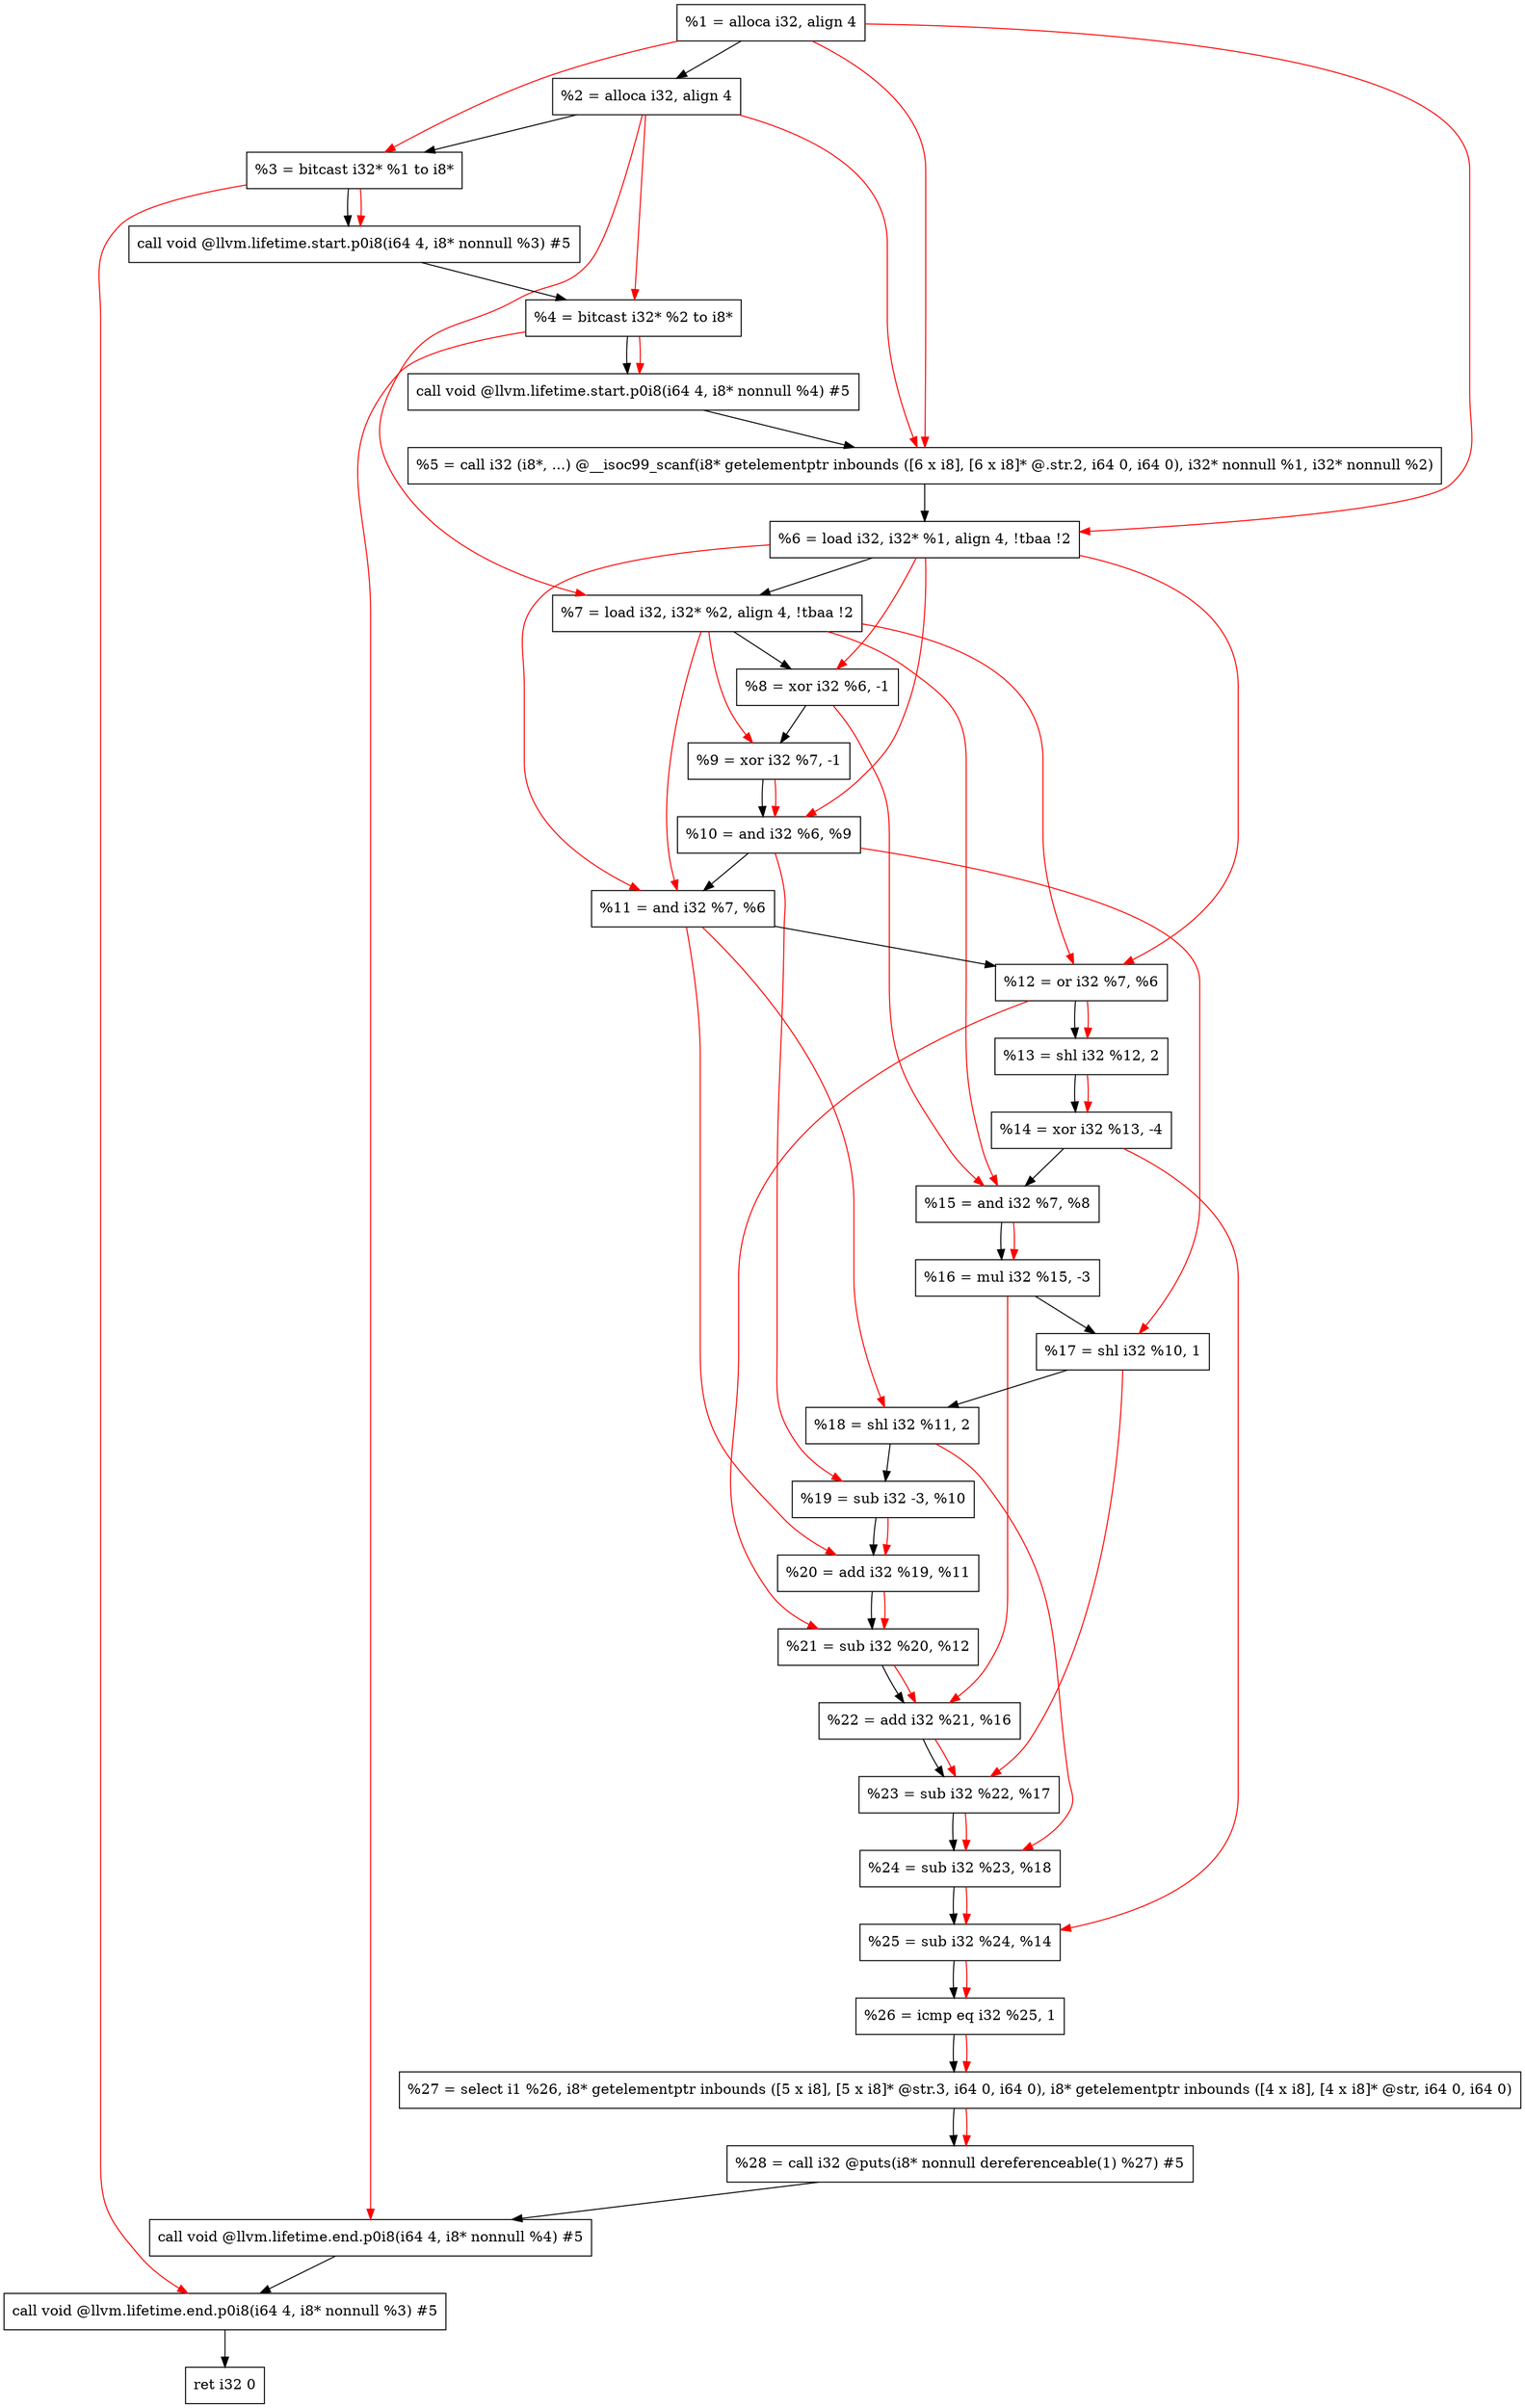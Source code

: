 digraph "DFG for'main' function" {
	Node0x1704a08[shape=record, label="  %1 = alloca i32, align 4"];
	Node0x1704a88[shape=record, label="  %2 = alloca i32, align 4"];
	Node0x1704b18[shape=record, label="  %3 = bitcast i32* %1 to i8*"];
	Node0x1704f78[shape=record, label="  call void @llvm.lifetime.start.p0i8(i64 4, i8* nonnull %3) #5"];
	Node0x1705058[shape=record, label="  %4 = bitcast i32* %2 to i8*"];
	Node0x1705178[shape=record, label="  call void @llvm.lifetime.start.p0i8(i64 4, i8* nonnull %4) #5"];
	Node0x17053b0[shape=record, label="  %5 = call i32 (i8*, ...) @__isoc99_scanf(i8* getelementptr inbounds ([6 x i8], [6 x i8]* @.str.2, i64 0, i64 0), i32* nonnull %1, i32* nonnull %2)"];
	Node0x1705468[shape=record, label="  %6 = load i32, i32* %1, align 4, !tbaa !2"];
	Node0x17063d8[shape=record, label="  %7 = load i32, i32* %2, align 4, !tbaa !2"];
	Node0x1706a60[shape=record, label="  %8 = xor i32 %6, -1"];
	Node0x1706ad0[shape=record, label="  %9 = xor i32 %7, -1"];
	Node0x1706b40[shape=record, label="  %10 = and i32 %6, %9"];
	Node0x1706bb0[shape=record, label="  %11 = and i32 %7, %6"];
	Node0x1706c20[shape=record, label="  %12 = or i32 %7, %6"];
	Node0x1706c90[shape=record, label="  %13 = shl i32 %12, 2"];
	Node0x1706d00[shape=record, label="  %14 = xor i32 %13, -4"];
	Node0x1706d70[shape=record, label="  %15 = and i32 %7, %8"];
	Node0x1706de0[shape=record, label="  %16 = mul i32 %15, -3"];
	Node0x1706e50[shape=record, label="  %17 = shl i32 %10, 1"];
	Node0x1706ec0[shape=record, label="  %18 = shl i32 %11, 2"];
	Node0x1706f30[shape=record, label="  %19 = sub i32 -3, %10"];
	Node0x1706fa0[shape=record, label="  %20 = add i32 %19, %11"];
	Node0x1707010[shape=record, label="  %21 = sub i32 %20, %12"];
	Node0x1707080[shape=record, label="  %22 = add i32 %21, %16"];
	Node0x17070f0[shape=record, label="  %23 = sub i32 %22, %17"];
	Node0x1707160[shape=record, label="  %24 = sub i32 %23, %18"];
	Node0x17071d0[shape=record, label="  %25 = sub i32 %24, %14"];
	Node0x1707240[shape=record, label="  %26 = icmp eq i32 %25, 1"];
	Node0x16a59d8[shape=record, label="  %27 = select i1 %26, i8* getelementptr inbounds ([5 x i8], [5 x i8]* @str.3, i64 0, i64 0), i8* getelementptr inbounds ([4 x i8], [4 x i8]* @str, i64 0, i64 0)"];
	Node0x17072d0[shape=record, label="  %28 = call i32 @puts(i8* nonnull dereferenceable(1) %27) #5"];
	Node0x1707528[shape=record, label="  call void @llvm.lifetime.end.p0i8(i64 4, i8* nonnull %4) #5"];
	Node0x1707688[shape=record, label="  call void @llvm.lifetime.end.p0i8(i64 4, i8* nonnull %3) #5"];
	Node0x1707748[shape=record, label="  ret i32 0"];
	Node0x1704a08 -> Node0x1704a88;
	Node0x1704a88 -> Node0x1704b18;
	Node0x1704b18 -> Node0x1704f78;
	Node0x1704f78 -> Node0x1705058;
	Node0x1705058 -> Node0x1705178;
	Node0x1705178 -> Node0x17053b0;
	Node0x17053b0 -> Node0x1705468;
	Node0x1705468 -> Node0x17063d8;
	Node0x17063d8 -> Node0x1706a60;
	Node0x1706a60 -> Node0x1706ad0;
	Node0x1706ad0 -> Node0x1706b40;
	Node0x1706b40 -> Node0x1706bb0;
	Node0x1706bb0 -> Node0x1706c20;
	Node0x1706c20 -> Node0x1706c90;
	Node0x1706c90 -> Node0x1706d00;
	Node0x1706d00 -> Node0x1706d70;
	Node0x1706d70 -> Node0x1706de0;
	Node0x1706de0 -> Node0x1706e50;
	Node0x1706e50 -> Node0x1706ec0;
	Node0x1706ec0 -> Node0x1706f30;
	Node0x1706f30 -> Node0x1706fa0;
	Node0x1706fa0 -> Node0x1707010;
	Node0x1707010 -> Node0x1707080;
	Node0x1707080 -> Node0x17070f0;
	Node0x17070f0 -> Node0x1707160;
	Node0x1707160 -> Node0x17071d0;
	Node0x17071d0 -> Node0x1707240;
	Node0x1707240 -> Node0x16a59d8;
	Node0x16a59d8 -> Node0x17072d0;
	Node0x17072d0 -> Node0x1707528;
	Node0x1707528 -> Node0x1707688;
	Node0x1707688 -> Node0x1707748;
edge [color=red]
	Node0x1704a08 -> Node0x1704b18;
	Node0x1704b18 -> Node0x1704f78;
	Node0x1704a88 -> Node0x1705058;
	Node0x1705058 -> Node0x1705178;
	Node0x1704a08 -> Node0x17053b0;
	Node0x1704a88 -> Node0x17053b0;
	Node0x1704a08 -> Node0x1705468;
	Node0x1704a88 -> Node0x17063d8;
	Node0x1705468 -> Node0x1706a60;
	Node0x17063d8 -> Node0x1706ad0;
	Node0x1705468 -> Node0x1706b40;
	Node0x1706ad0 -> Node0x1706b40;
	Node0x17063d8 -> Node0x1706bb0;
	Node0x1705468 -> Node0x1706bb0;
	Node0x17063d8 -> Node0x1706c20;
	Node0x1705468 -> Node0x1706c20;
	Node0x1706c20 -> Node0x1706c90;
	Node0x1706c90 -> Node0x1706d00;
	Node0x17063d8 -> Node0x1706d70;
	Node0x1706a60 -> Node0x1706d70;
	Node0x1706d70 -> Node0x1706de0;
	Node0x1706b40 -> Node0x1706e50;
	Node0x1706bb0 -> Node0x1706ec0;
	Node0x1706b40 -> Node0x1706f30;
	Node0x1706f30 -> Node0x1706fa0;
	Node0x1706bb0 -> Node0x1706fa0;
	Node0x1706fa0 -> Node0x1707010;
	Node0x1706c20 -> Node0x1707010;
	Node0x1707010 -> Node0x1707080;
	Node0x1706de0 -> Node0x1707080;
	Node0x1707080 -> Node0x17070f0;
	Node0x1706e50 -> Node0x17070f0;
	Node0x17070f0 -> Node0x1707160;
	Node0x1706ec0 -> Node0x1707160;
	Node0x1707160 -> Node0x17071d0;
	Node0x1706d00 -> Node0x17071d0;
	Node0x17071d0 -> Node0x1707240;
	Node0x1707240 -> Node0x16a59d8;
	Node0x16a59d8 -> Node0x17072d0;
	Node0x1705058 -> Node0x1707528;
	Node0x1704b18 -> Node0x1707688;
}
